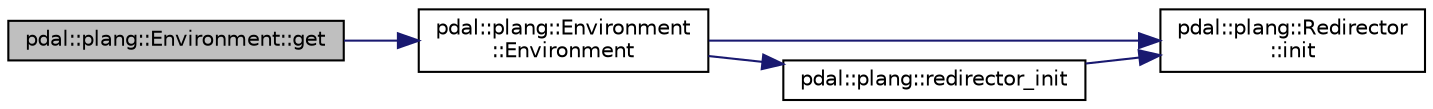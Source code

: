 digraph "pdal::plang::Environment::get"
{
  edge [fontname="Helvetica",fontsize="10",labelfontname="Helvetica",labelfontsize="10"];
  node [fontname="Helvetica",fontsize="10",shape=record];
  rankdir="LR";
  Node1 [label="pdal::plang::Environment::get",height=0.2,width=0.4,color="black", fillcolor="grey75", style="filled", fontcolor="black"];
  Node1 -> Node2 [color="midnightblue",fontsize="10",style="solid",fontname="Helvetica"];
  Node2 [label="pdal::plang::Environment\l::Environment",height=0.2,width=0.4,color="black", fillcolor="white", style="filled",URL="$classpdal_1_1plang_1_1Environment.html#a4ac4a11a3d64f2560bcafadf01f59e9d"];
  Node2 -> Node3 [color="midnightblue",fontsize="10",style="solid",fontname="Helvetica"];
  Node3 [label="pdal::plang::Redirector\l::init",height=0.2,width=0.4,color="black", fillcolor="white", style="filled",URL="$classpdal_1_1plang_1_1Redirector.html#aea1a52765dcb9f1332f85d384380c4b4"];
  Node2 -> Node4 [color="midnightblue",fontsize="10",style="solid",fontname="Helvetica"];
  Node4 [label="pdal::plang::redirector_init",height=0.2,width=0.4,color="black", fillcolor="white", style="filled",URL="$namespacepdal_1_1plang.html#ad08c57bca22a1298df0d7143aab074bd"];
  Node4 -> Node3 [color="midnightblue",fontsize="10",style="solid",fontname="Helvetica"];
}
